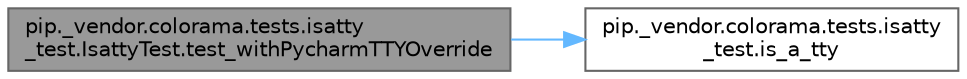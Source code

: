 digraph "pip._vendor.colorama.tests.isatty_test.IsattyTest.test_withPycharmTTYOverride"
{
 // LATEX_PDF_SIZE
  bgcolor="transparent";
  edge [fontname=Helvetica,fontsize=10,labelfontname=Helvetica,labelfontsize=10];
  node [fontname=Helvetica,fontsize=10,shape=box,height=0.2,width=0.4];
  rankdir="LR";
  Node1 [id="Node000001",label="pip._vendor.colorama.tests.isatty\l_test.IsattyTest.test_withPycharmTTYOverride",height=0.2,width=0.4,color="gray40", fillcolor="grey60", style="filled", fontcolor="black",tooltip=" "];
  Node1 -> Node2 [id="edge1_Node000001_Node000002",color="steelblue1",style="solid",tooltip=" "];
  Node2 [id="Node000002",label="pip._vendor.colorama.tests.isatty\l_test.is_a_tty",height=0.2,width=0.4,color="grey40", fillcolor="white", style="filled",URL="$namespacepip_1_1__vendor_1_1colorama_1_1tests_1_1isatty__test.html#a66c28f1c94675f33267ea68f5ffe53d7",tooltip=" "];
}
